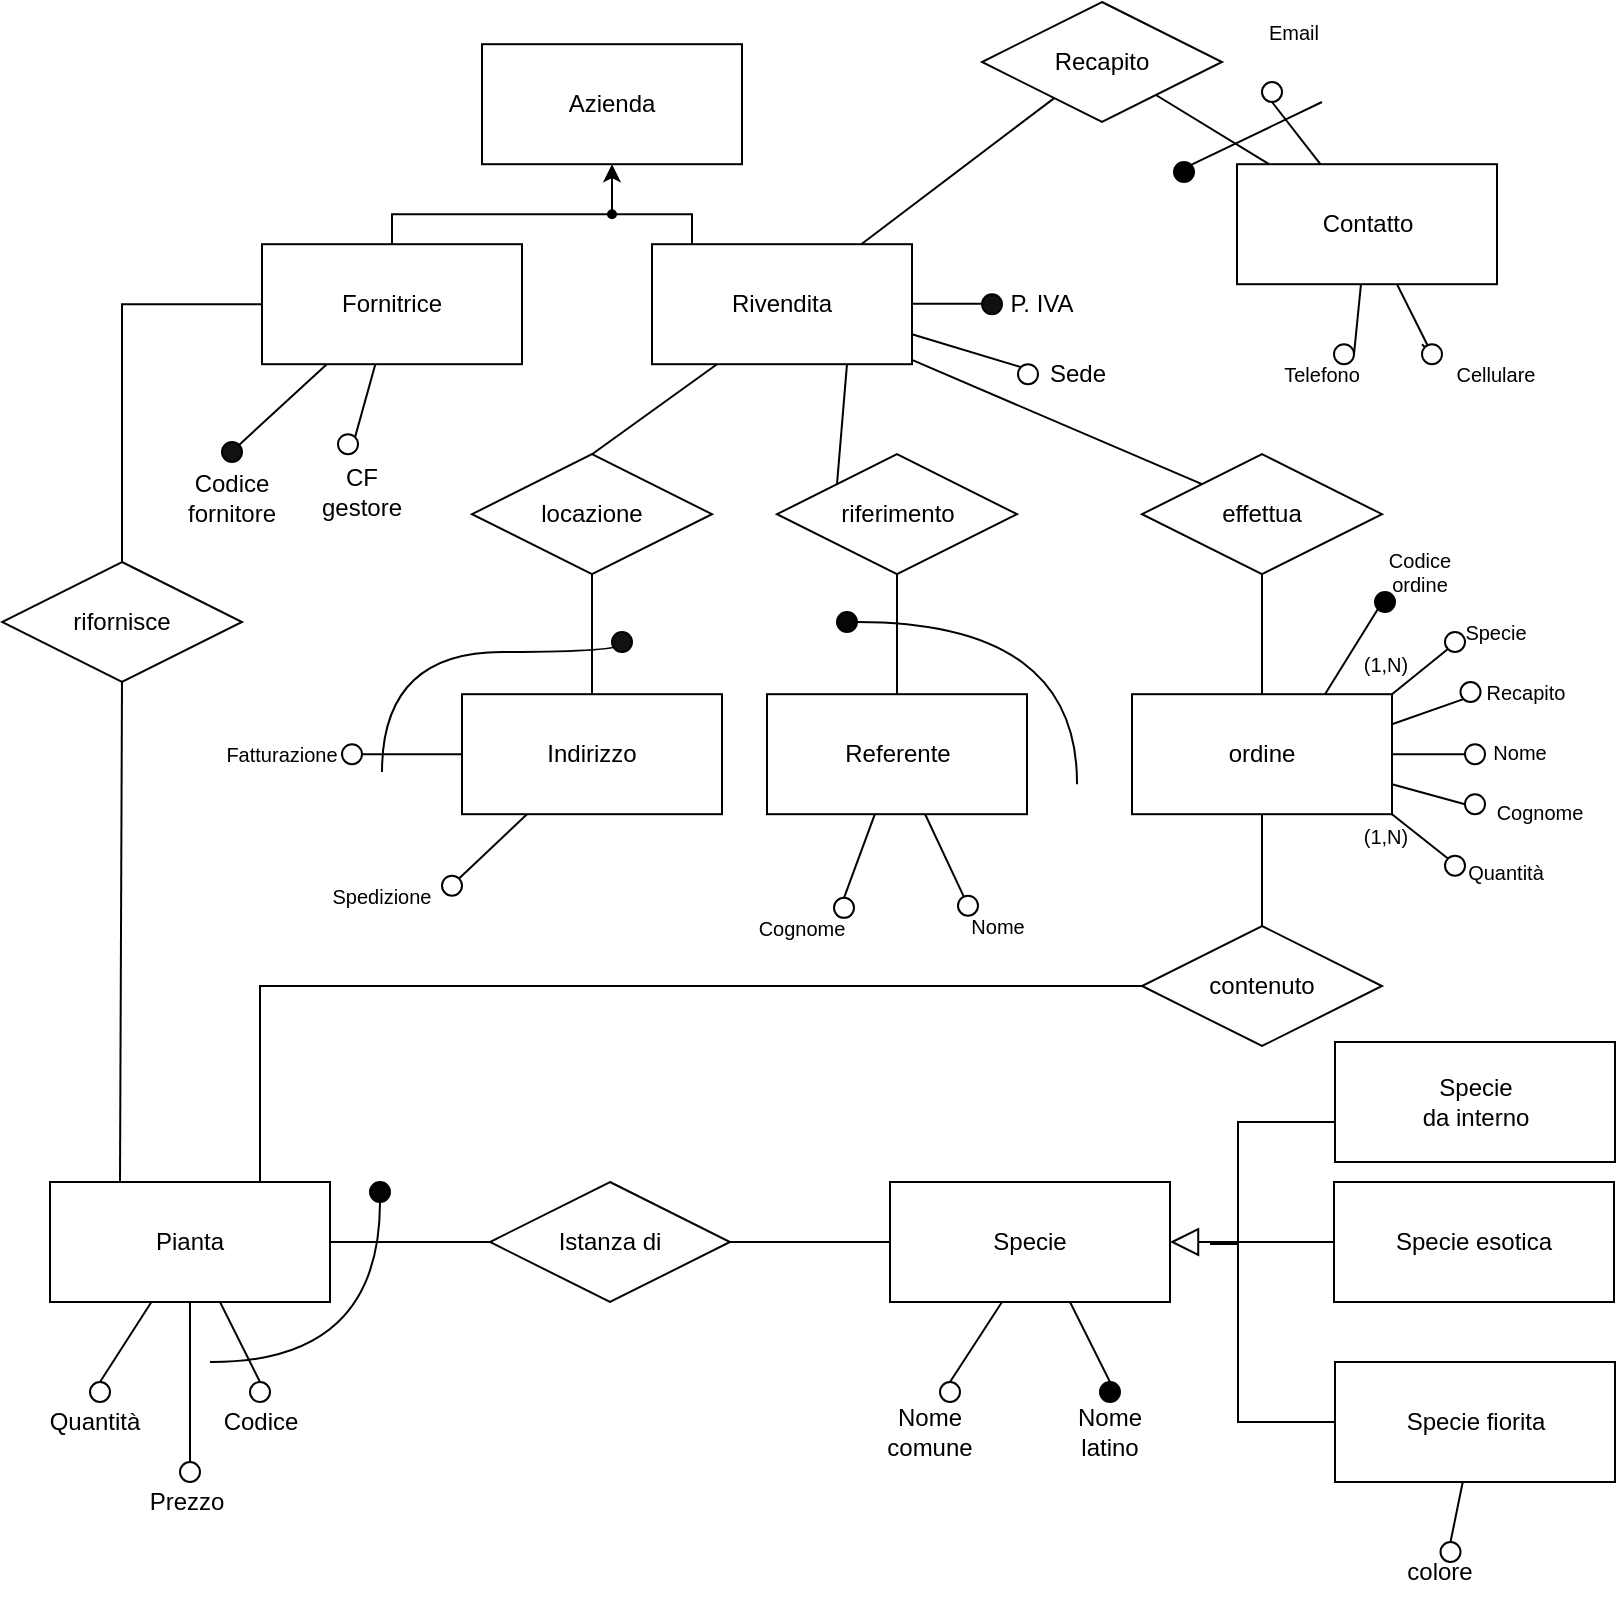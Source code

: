 <mxfile version="22.0.2" type="device">
  <diagram name="Page-1" id="hVgfvZ21y69fIVJHFWOQ">
    <mxGraphModel dx="917" dy="482" grid="1" gridSize="10" guides="1" tooltips="1" connect="1" arrows="1" fold="1" page="1" pageScale="1" pageWidth="850" pageHeight="1100" math="0" shadow="0">
      <root>
        <mxCell id="0" />
        <mxCell id="1" parent="0" />
        <mxCell id="ypyRu91fWhCVWM4cFjnS-1" value="Azienda" style="whiteSpace=wrap;html=1;align=center;" parent="1" vertex="1">
          <mxGeometry x="252" y="61.1" width="130" height="60" as="geometry" />
        </mxCell>
        <mxCell id="ypyRu91fWhCVWM4cFjnS-2" style="edgeStyle=orthogonalEdgeStyle;rounded=0;orthogonalLoop=1;jettySize=auto;html=1;exitX=0.5;exitY=0;exitDx=0;exitDy=0;entryX=0.5;entryY=1;entryDx=0;entryDy=0;" parent="1" source="ypyRu91fWhCVWM4cFjnS-3" target="ypyRu91fWhCVWM4cFjnS-1" edge="1">
          <mxGeometry relative="1" as="geometry" />
        </mxCell>
        <mxCell id="ypyRu91fWhCVWM4cFjnS-3" value="" style="verticalAlign=bottom;html=1;ellipse;fillColor=strokeColor;fontFamily=Helvetica;fontSize=11;fontColor=default;" parent="1" vertex="1">
          <mxGeometry x="315" y="144.1" width="4" height="4" as="geometry" />
        </mxCell>
        <mxCell id="ypyRu91fWhCVWM4cFjnS-4" value="" style="edgeStyle=elbowEdgeStyle;html=1;elbow=vertical;verticalAlign=bottom;endArrow=none;rounded=0;labelBackgroundColor=default;fontFamily=Helvetica;fontSize=11;fontColor=default;startSize=14;shape=connector;" parent="1" source="ypyRu91fWhCVWM4cFjnS-3" target="ypyRu91fWhCVWM4cFjnS-7" edge="1">
          <mxGeometry x="1" relative="1" as="geometry">
            <mxPoint x="387" y="171.1" as="targetPoint" />
            <Array as="points">
              <mxPoint x="357" y="146.1" />
            </Array>
          </mxGeometry>
        </mxCell>
        <mxCell id="ypyRu91fWhCVWM4cFjnS-5" value="" style="edgeStyle=elbowEdgeStyle;html=1;elbow=vertical;verticalAlign=bottom;endArrow=none;rounded=0;labelBackgroundColor=default;fontFamily=Helvetica;fontSize=11;fontColor=default;startSize=14;shape=connector;" parent="1" source="ypyRu91fWhCVWM4cFjnS-3" target="ypyRu91fWhCVWM4cFjnS-6" edge="1">
          <mxGeometry x="1" relative="1" as="geometry">
            <mxPoint x="247" y="171.1" as="targetPoint" />
            <Array as="points">
              <mxPoint x="277" y="146.1" />
            </Array>
          </mxGeometry>
        </mxCell>
        <mxCell id="ypyRu91fWhCVWM4cFjnS-6" value="Fornitrice" style="whiteSpace=wrap;html=1;align=center;" parent="1" vertex="1">
          <mxGeometry x="142" y="161.1" width="130" height="60" as="geometry" />
        </mxCell>
        <mxCell id="ypyRu91fWhCVWM4cFjnS-7" value="Rivendita" style="whiteSpace=wrap;html=1;align=center;" parent="1" vertex="1">
          <mxGeometry x="337" y="161.1" width="130" height="60" as="geometry" />
        </mxCell>
        <mxCell id="ypyRu91fWhCVWM4cFjnS-8" value="" style="ellipse;whiteSpace=wrap;html=1;aspect=fixed;fillColor=#121111;" parent="1" vertex="1">
          <mxGeometry x="122" y="260" width="10" height="10" as="geometry" />
        </mxCell>
        <mxCell id="ypyRu91fWhCVWM4cFjnS-9" value="" style="ellipse;whiteSpace=wrap;html=1;aspect=fixed;" parent="1" vertex="1">
          <mxGeometry x="180" y="256.1" width="10" height="10" as="geometry" />
        </mxCell>
        <mxCell id="ypyRu91fWhCVWM4cFjnS-10" value="" style="endArrow=none;html=1;rounded=0;exitX=1;exitY=0;exitDx=0;exitDy=0;" parent="1" source="ypyRu91fWhCVWM4cFjnS-8" target="ypyRu91fWhCVWM4cFjnS-6" edge="1">
          <mxGeometry width="50" height="50" relative="1" as="geometry">
            <mxPoint x="52" y="201.1" as="sourcePoint" />
            <mxPoint x="102" y="151.1" as="targetPoint" />
          </mxGeometry>
        </mxCell>
        <mxCell id="ypyRu91fWhCVWM4cFjnS-11" value="" style="endArrow=none;html=1;rounded=0;exitX=1;exitY=0;exitDx=0;exitDy=0;" parent="1" source="ypyRu91fWhCVWM4cFjnS-9" target="ypyRu91fWhCVWM4cFjnS-6" edge="1">
          <mxGeometry width="50" height="50" relative="1" as="geometry">
            <mxPoint x="112" y="201.1" as="sourcePoint" />
            <mxPoint x="152" y="201.1" as="targetPoint" />
          </mxGeometry>
        </mxCell>
        <mxCell id="ypyRu91fWhCVWM4cFjnS-12" value="Codice fornitore" style="text;html=1;strokeColor=none;fillColor=none;align=center;verticalAlign=middle;whiteSpace=wrap;rounded=0;" parent="1" vertex="1">
          <mxGeometry x="102" y="275" width="50" height="25" as="geometry" />
        </mxCell>
        <mxCell id="ypyRu91fWhCVWM4cFjnS-13" value="CF gestore" style="text;html=1;strokeColor=none;fillColor=none;align=center;verticalAlign=middle;whiteSpace=wrap;rounded=0;" parent="1" vertex="1">
          <mxGeometry x="162" y="270" width="60" height="30" as="geometry" />
        </mxCell>
        <mxCell id="ypyRu91fWhCVWM4cFjnS-14" value="" style="endArrow=none;html=1;rounded=0;exitX=1;exitY=0.5;exitDx=0;exitDy=0;" parent="1" edge="1">
          <mxGeometry width="50" height="50" relative="1" as="geometry">
            <mxPoint x="467" y="190.91" as="sourcePoint" />
            <mxPoint x="507" y="190.91" as="targetPoint" />
          </mxGeometry>
        </mxCell>
        <mxCell id="ypyRu91fWhCVWM4cFjnS-15" value="" style="endArrow=none;html=1;rounded=0;exitX=1;exitY=0.75;exitDx=0;exitDy=0;entryX=0;entryY=0;entryDx=0;entryDy=0;" parent="1" source="ypyRu91fWhCVWM4cFjnS-7" target="ypyRu91fWhCVWM4cFjnS-16" edge="1">
          <mxGeometry width="50" height="50" relative="1" as="geometry">
            <mxPoint x="477" y="200.91" as="sourcePoint" />
            <mxPoint x="517" y="200.91" as="targetPoint" />
          </mxGeometry>
        </mxCell>
        <mxCell id="ypyRu91fWhCVWM4cFjnS-16" value="" style="ellipse;whiteSpace=wrap;html=1;aspect=fixed;" parent="1" vertex="1">
          <mxGeometry x="520" y="221.1" width="10" height="10" as="geometry" />
        </mxCell>
        <mxCell id="ypyRu91fWhCVWM4cFjnS-17" value="" style="ellipse;whiteSpace=wrap;html=1;aspect=fixed;fillColor=#121111;" parent="1" vertex="1">
          <mxGeometry x="502" y="186.1" width="10" height="10" as="geometry" />
        </mxCell>
        <mxCell id="ypyRu91fWhCVWM4cFjnS-18" value="P. IVA" style="text;html=1;strokeColor=none;fillColor=none;align=center;verticalAlign=middle;whiteSpace=wrap;rounded=0;" parent="1" vertex="1">
          <mxGeometry x="502" y="176.1" width="60" height="30" as="geometry" />
        </mxCell>
        <mxCell id="ypyRu91fWhCVWM4cFjnS-19" value="Sede" style="text;html=1;strokeColor=none;fillColor=none;align=center;verticalAlign=middle;whiteSpace=wrap;rounded=0;" parent="1" vertex="1">
          <mxGeometry x="520" y="211.1" width="60" height="30" as="geometry" />
        </mxCell>
        <mxCell id="ypyRu91fWhCVWM4cFjnS-20" value="" style="endArrow=none;html=1;rounded=0;entryX=0.25;entryY=1;entryDx=0;entryDy=0;exitX=1;exitY=0;exitDx=0;exitDy=0;" parent="1" source="ypyRu91fWhCVWM4cFjnS-22" target="ypyRu91fWhCVWM4cFjnS-28" edge="1">
          <mxGeometry width="50" height="50" relative="1" as="geometry">
            <mxPoint x="239" y="476.83" as="sourcePoint" />
            <mxPoint x="292.96" y="455.37" as="targetPoint" />
          </mxGeometry>
        </mxCell>
        <mxCell id="ypyRu91fWhCVWM4cFjnS-21" value="" style="endArrow=none;html=1;rounded=0;" parent="1" source="ypyRu91fWhCVWM4cFjnS-23" target="ypyRu91fWhCVWM4cFjnS-28" edge="1">
          <mxGeometry width="50" height="50" relative="1" as="geometry">
            <mxPoint x="357" y="481.83" as="sourcePoint" />
            <mxPoint x="345.536" y="460.366" as="targetPoint" />
          </mxGeometry>
        </mxCell>
        <mxCell id="ypyRu91fWhCVWM4cFjnS-22" value="" style="ellipse;whiteSpace=wrap;html=1;aspect=fixed;" parent="1" vertex="1">
          <mxGeometry x="232" y="476.83" width="10" height="10" as="geometry" />
        </mxCell>
        <mxCell id="ypyRu91fWhCVWM4cFjnS-23" value="" style="ellipse;whiteSpace=wrap;html=1;aspect=fixed;" parent="1" vertex="1">
          <mxGeometry x="182" y="411.1" width="10" height="10" as="geometry" />
        </mxCell>
        <mxCell id="ypyRu91fWhCVWM4cFjnS-24" value="Spedizione" style="text;html=1;strokeColor=none;fillColor=none;align=center;verticalAlign=middle;whiteSpace=wrap;rounded=0;fontSize=10;" parent="1" vertex="1">
          <mxGeometry x="172" y="471.83" width="60" height="30" as="geometry" />
        </mxCell>
        <mxCell id="ypyRu91fWhCVWM4cFjnS-25" value="Fatturazione" style="text;html=1;strokeColor=none;fillColor=none;align=center;verticalAlign=middle;whiteSpace=wrap;rounded=0;fontSize=10;" parent="1" vertex="1">
          <mxGeometry x="122" y="401.1" width="60" height="30" as="geometry" />
        </mxCell>
        <mxCell id="ypyRu91fWhCVWM4cFjnS-26" value="locazione" style="shape=rhombus;perimeter=rhombusPerimeter;whiteSpace=wrap;html=1;align=center;" parent="1" vertex="1">
          <mxGeometry x="247" y="266.1" width="120" height="60" as="geometry" />
        </mxCell>
        <mxCell id="ypyRu91fWhCVWM4cFjnS-27" value="" style="endArrow=none;html=1;rounded=0;entryX=0.25;entryY=1;entryDx=0;entryDy=0;exitX=0.5;exitY=0;exitDx=0;exitDy=0;" parent="1" source="ypyRu91fWhCVWM4cFjnS-26" target="ypyRu91fWhCVWM4cFjnS-7" edge="1">
          <mxGeometry width="50" height="50" relative="1" as="geometry">
            <mxPoint x="332" y="291.1" as="sourcePoint" />
            <mxPoint x="382" y="241.1" as="targetPoint" />
          </mxGeometry>
        </mxCell>
        <mxCell id="ypyRu91fWhCVWM4cFjnS-28" value="Indirizzo" style="whiteSpace=wrap;html=1;align=center;" parent="1" vertex="1">
          <mxGeometry x="242" y="386.1" width="130" height="60" as="geometry" />
        </mxCell>
        <mxCell id="ypyRu91fWhCVWM4cFjnS-29" value="" style="endArrow=none;html=1;rounded=0;entryX=0.5;entryY=1;entryDx=0;entryDy=0;exitX=0.5;exitY=0;exitDx=0;exitDy=0;" parent="1" source="ypyRu91fWhCVWM4cFjnS-28" target="ypyRu91fWhCVWM4cFjnS-26" edge="1">
          <mxGeometry width="50" height="50" relative="1" as="geometry">
            <mxPoint x="292" y="386.1" as="sourcePoint" />
            <mxPoint x="342" y="336.1" as="targetPoint" />
          </mxGeometry>
        </mxCell>
        <mxCell id="ypyRu91fWhCVWM4cFjnS-30" value="riferimento" style="shape=rhombus;perimeter=rhombusPerimeter;whiteSpace=wrap;html=1;align=center;" parent="1" vertex="1">
          <mxGeometry x="399.5" y="266.1" width="120" height="60" as="geometry" />
        </mxCell>
        <mxCell id="ypyRu91fWhCVWM4cFjnS-31" value="" style="endArrow=none;html=1;rounded=0;entryX=0.75;entryY=1;entryDx=0;entryDy=0;exitX=0;exitY=0;exitDx=0;exitDy=0;" parent="1" source="ypyRu91fWhCVWM4cFjnS-30" target="ypyRu91fWhCVWM4cFjnS-7" edge="1">
          <mxGeometry width="50" height="50" relative="1" as="geometry">
            <mxPoint x="542" y="391.1" as="sourcePoint" />
            <mxPoint x="592" y="341.1" as="targetPoint" />
          </mxGeometry>
        </mxCell>
        <mxCell id="ypyRu91fWhCVWM4cFjnS-32" value="Referente" style="whiteSpace=wrap;html=1;align=center;" parent="1" vertex="1">
          <mxGeometry x="394.5" y="386.1" width="130" height="60" as="geometry" />
        </mxCell>
        <mxCell id="ypyRu91fWhCVWM4cFjnS-33" value="" style="endArrow=none;html=1;rounded=0;exitX=0.5;exitY=0;exitDx=0;exitDy=0;" parent="1" source="ypyRu91fWhCVWM4cFjnS-35" target="ypyRu91fWhCVWM4cFjnS-32" edge="1">
          <mxGeometry width="50" height="50" relative="1" as="geometry">
            <mxPoint x="303.5" y="591.53" as="sourcePoint" />
            <mxPoint x="367" y="509.874" as="targetPoint" />
          </mxGeometry>
        </mxCell>
        <mxCell id="ypyRu91fWhCVWM4cFjnS-34" value="" style="endArrow=none;html=1;rounded=0;" parent="1" source="ypyRu91fWhCVWM4cFjnS-36" target="ypyRu91fWhCVWM4cFjnS-32" edge="1">
          <mxGeometry width="50" height="50" relative="1" as="geometry">
            <mxPoint x="421.5" y="596.53" as="sourcePoint" />
            <mxPoint x="367" y="527.93" as="targetPoint" />
          </mxGeometry>
        </mxCell>
        <mxCell id="ypyRu91fWhCVWM4cFjnS-35" value="" style="ellipse;whiteSpace=wrap;html=1;aspect=fixed;" parent="1" vertex="1">
          <mxGeometry x="428" y="487.93" width="10" height="10" as="geometry" />
        </mxCell>
        <mxCell id="ypyRu91fWhCVWM4cFjnS-36" value="" style="ellipse;whiteSpace=wrap;html=1;aspect=fixed;" parent="1" vertex="1">
          <mxGeometry x="490" y="486.83" width="10" height="10" as="geometry" />
        </mxCell>
        <mxCell id="ypyRu91fWhCVWM4cFjnS-37" value="Nome" style="text;html=1;strokeColor=none;fillColor=none;align=center;verticalAlign=middle;whiteSpace=wrap;rounded=0;fontSize=10;" parent="1" vertex="1">
          <mxGeometry x="480" y="486.83" width="60" height="30" as="geometry" />
        </mxCell>
        <mxCell id="ypyRu91fWhCVWM4cFjnS-38" value="Cognome" style="text;html=1;strokeColor=none;fillColor=none;align=center;verticalAlign=middle;whiteSpace=wrap;rounded=0;fontSize=10;" parent="1" vertex="1">
          <mxGeometry x="382" y="487.93" width="60" height="30" as="geometry" />
        </mxCell>
        <mxCell id="ypyRu91fWhCVWM4cFjnS-39" value="" style="endArrow=none;html=1;rounded=0;" parent="1" source="ypyRu91fWhCVWM4cFjnS-32" target="ypyRu91fWhCVWM4cFjnS-30" edge="1">
          <mxGeometry width="50" height="50" relative="1" as="geometry">
            <mxPoint x="304.5" y="396.1" as="sourcePoint" />
            <mxPoint x="304.5" y="336.1" as="targetPoint" />
          </mxGeometry>
        </mxCell>
        <mxCell id="ypyRu91fWhCVWM4cFjnS-40" value="Recapito" style="shape=rhombus;perimeter=rhombusPerimeter;whiteSpace=wrap;html=1;align=center;" parent="1" vertex="1">
          <mxGeometry x="502" y="40" width="120" height="60" as="geometry" />
        </mxCell>
        <mxCell id="ypyRu91fWhCVWM4cFjnS-41" value="Contatto" style="whiteSpace=wrap;html=1;align=center;" parent="1" vertex="1">
          <mxGeometry x="629.5" y="121.1" width="130" height="60" as="geometry" />
        </mxCell>
        <mxCell id="ypyRu91fWhCVWM4cFjnS-42" value="" style="endArrow=none;html=1;rounded=0;" parent="1" source="ypyRu91fWhCVWM4cFjnS-7" target="ypyRu91fWhCVWM4cFjnS-40" edge="1">
          <mxGeometry width="50" height="50" relative="1" as="geometry">
            <mxPoint x="817.46" y="125.7" as="sourcePoint" />
            <mxPoint x="802.002" y="77.1" as="targetPoint" />
          </mxGeometry>
        </mxCell>
        <mxCell id="ypyRu91fWhCVWM4cFjnS-43" value="" style="endArrow=none;html=1;rounded=0;" parent="1" source="ypyRu91fWhCVWM4cFjnS-46" target="ypyRu91fWhCVWM4cFjnS-41" edge="1">
          <mxGeometry width="50" height="50" relative="1" as="geometry">
            <mxPoint x="786" y="221.1" as="sourcePoint" />
            <mxPoint x="711.532" y="185.37" as="targetPoint" />
          </mxGeometry>
        </mxCell>
        <mxCell id="ypyRu91fWhCVWM4cFjnS-44" value="" style="ellipse;whiteSpace=wrap;html=1;aspect=fixed;" parent="1" vertex="1">
          <mxGeometry x="678" y="211.1" width="10" height="10" as="geometry" />
        </mxCell>
        <mxCell id="ypyRu91fWhCVWM4cFjnS-45" value="" style="endArrow=none;html=1;rounded=0;entryX=1;entryY=1;entryDx=0;entryDy=0;" parent="1" target="ypyRu91fWhCVWM4cFjnS-46" edge="1">
          <mxGeometry width="50" height="50" relative="1" as="geometry">
            <mxPoint x="722" y="211.1" as="sourcePoint" />
            <mxPoint x="711" y="190.1" as="targetPoint" />
          </mxGeometry>
        </mxCell>
        <mxCell id="ypyRu91fWhCVWM4cFjnS-46" value="" style="ellipse;whiteSpace=wrap;html=1;aspect=fixed;" parent="1" vertex="1">
          <mxGeometry x="722" y="211.1" width="10" height="10" as="geometry" />
        </mxCell>
        <mxCell id="ypyRu91fWhCVWM4cFjnS-47" value="Telefono" style="text;html=1;strokeColor=none;fillColor=none;align=center;verticalAlign=middle;whiteSpace=wrap;rounded=0;fontSize=10;" parent="1" vertex="1">
          <mxGeometry x="642" y="211.1" width="60" height="30" as="geometry" />
        </mxCell>
        <mxCell id="ypyRu91fWhCVWM4cFjnS-48" value="Cellulare" style="text;html=1;strokeColor=none;fillColor=none;align=center;verticalAlign=middle;whiteSpace=wrap;rounded=0;fontSize=10;" parent="1" vertex="1">
          <mxGeometry x="728.5" y="211.1" width="60" height="30" as="geometry" />
        </mxCell>
        <mxCell id="ypyRu91fWhCVWM4cFjnS-49" value="" style="endArrow=none;html=1;rounded=0;exitX=0.5;exitY=1;exitDx=0;exitDy=0;" parent="1" source="ypyRu91fWhCVWM4cFjnS-50" target="ypyRu91fWhCVWM4cFjnS-41" edge="1">
          <mxGeometry width="50" height="50" relative="1" as="geometry">
            <mxPoint x="781.5" y="102.5" as="sourcePoint" />
            <mxPoint x="781.5" y="102.5" as="targetPoint" />
          </mxGeometry>
        </mxCell>
        <mxCell id="ypyRu91fWhCVWM4cFjnS-50" value="" style="ellipse;whiteSpace=wrap;html=1;aspect=fixed;" parent="1" vertex="1">
          <mxGeometry x="642" y="80" width="10" height="10" as="geometry" />
        </mxCell>
        <mxCell id="ypyRu91fWhCVWM4cFjnS-51" value="Email" style="text;html=1;strokeColor=none;fillColor=none;align=center;verticalAlign=middle;whiteSpace=wrap;rounded=0;fontSize=10;" parent="1" vertex="1">
          <mxGeometry x="628" y="40" width="60" height="30" as="geometry" />
        </mxCell>
        <mxCell id="ypyRu91fWhCVWM4cFjnS-52" value="" style="endArrow=none;html=1;rounded=0;" parent="1" source="ypyRu91fWhCVWM4cFjnS-41" target="ypyRu91fWhCVWM4cFjnS-40" edge="1">
          <mxGeometry width="50" height="50" relative="1" as="geometry">
            <mxPoint x="661.46" y="145" as="sourcePoint" />
            <mxPoint x="646.46" y="96" as="targetPoint" />
          </mxGeometry>
        </mxCell>
        <mxCell id="ypyRu91fWhCVWM4cFjnS-53" value="" style="endArrow=none;html=1;rounded=0;exitX=1;exitY=0.5;exitDx=0;exitDy=0;" parent="1" source="ypyRu91fWhCVWM4cFjnS-44" target="ypyRu91fWhCVWM4cFjnS-41" edge="1">
          <mxGeometry width="50" height="50" relative="1" as="geometry">
            <mxPoint x="582" y="150" as="sourcePoint" />
            <mxPoint x="727.5" y="192.5" as="targetPoint" />
          </mxGeometry>
        </mxCell>
        <mxCell id="ypyRu91fWhCVWM4cFjnS-54" value="" style="endArrow=none;html=1;rounded=0;edgeStyle=orthogonalEdgeStyle;curved=1;entryX=0;entryY=0;entryDx=0;entryDy=0;" parent="1" target="ypyRu91fWhCVWM4cFjnS-55" edge="1">
          <mxGeometry width="50" height="50" relative="1" as="geometry">
            <mxPoint x="202" y="425" as="sourcePoint" />
            <mxPoint x="322" y="365" as="targetPoint" />
            <Array as="points">
              <mxPoint x="202" y="365" />
              <mxPoint x="322" y="365" />
              <mxPoint x="322" y="357" />
            </Array>
          </mxGeometry>
        </mxCell>
        <mxCell id="ypyRu91fWhCVWM4cFjnS-55" value="" style="ellipse;whiteSpace=wrap;html=1;aspect=fixed;fillColor=#121111;" parent="1" vertex="1">
          <mxGeometry x="317" y="355" width="10" height="10" as="geometry" />
        </mxCell>
        <mxCell id="ypyRu91fWhCVWM4cFjnS-56" value="" style="endArrow=none;html=1;rounded=0;exitX=1;exitY=0.5;exitDx=0;exitDy=0;edgeStyle=orthogonalEdgeStyle;curved=1;" parent="1" source="ypyRu91fWhCVWM4cFjnS-57" edge="1">
          <mxGeometry width="50" height="50" relative="1" as="geometry">
            <mxPoint x="609.5" y="475" as="sourcePoint" />
            <mxPoint x="549.5" y="431.1" as="targetPoint" />
          </mxGeometry>
        </mxCell>
        <mxCell id="ypyRu91fWhCVWM4cFjnS-57" value="" style="ellipse;whiteSpace=wrap;html=1;aspect=fixed;fillColor=#060508;" parent="1" vertex="1">
          <mxGeometry x="429.5" y="345" width="10" height="10" as="geometry" />
        </mxCell>
        <mxCell id="ypyRu91fWhCVWM4cFjnS-58" value="" style="endArrow=none;html=1;rounded=0;exitX=1;exitY=0;exitDx=0;exitDy=0;" parent="1" source="ypyRu91fWhCVWM4cFjnS-59" edge="1">
          <mxGeometry width="50" height="50" relative="1" as="geometry">
            <mxPoint x="602" y="130" as="sourcePoint" />
            <mxPoint x="672" y="90" as="targetPoint" />
          </mxGeometry>
        </mxCell>
        <mxCell id="ypyRu91fWhCVWM4cFjnS-59" value="" style="ellipse;whiteSpace=wrap;html=1;aspect=fixed;fillColor=#000000;" parent="1" vertex="1">
          <mxGeometry x="598" y="120" width="10" height="10" as="geometry" />
        </mxCell>
        <mxCell id="ypyRu91fWhCVWM4cFjnS-61" value="effettua" style="shape=rhombus;perimeter=rhombusPerimeter;whiteSpace=wrap;html=1;align=center;" parent="1" vertex="1">
          <mxGeometry x="582" y="266.1" width="120" height="60" as="geometry" />
        </mxCell>
        <mxCell id="ypyRu91fWhCVWM4cFjnS-62" value="" style="endArrow=none;html=1;rounded=0;exitX=0;exitY=0;exitDx=0;exitDy=0;" parent="1" source="ypyRu91fWhCVWM4cFjnS-61" target="ypyRu91fWhCVWM4cFjnS-7" edge="1">
          <mxGeometry width="50" height="50" relative="1" as="geometry">
            <mxPoint x="380" y="300" as="sourcePoint" />
            <mxPoint x="430" y="250" as="targetPoint" />
          </mxGeometry>
        </mxCell>
        <mxCell id="ypyRu91fWhCVWM4cFjnS-63" value="ordine" style="whiteSpace=wrap;html=1;align=center;" parent="1" vertex="1">
          <mxGeometry x="577" y="386.1" width="130" height="60" as="geometry" />
        </mxCell>
        <mxCell id="ypyRu91fWhCVWM4cFjnS-64" value="" style="endArrow=none;html=1;rounded=0;entryX=0.5;entryY=1;entryDx=0;entryDy=0;" parent="1" source="ypyRu91fWhCVWM4cFjnS-63" target="ypyRu91fWhCVWM4cFjnS-61" edge="1">
          <mxGeometry width="50" height="50" relative="1" as="geometry">
            <mxPoint x="667" y="279.9" as="sourcePoint" />
            <mxPoint x="632" y="234.9" as="targetPoint" />
          </mxGeometry>
        </mxCell>
        <mxCell id="ypyRu91fWhCVWM4cFjnS-65" value="contenuto" style="shape=rhombus;perimeter=rhombusPerimeter;whiteSpace=wrap;html=1;align=center;" parent="1" vertex="1">
          <mxGeometry x="582" y="502" width="120" height="60" as="geometry" />
        </mxCell>
        <mxCell id="ypyRu91fWhCVWM4cFjnS-66" value="Pianta" style="whiteSpace=wrap;html=1;align=center;" parent="1" vertex="1">
          <mxGeometry x="36" y="630" width="140" height="60" as="geometry" />
        </mxCell>
        <mxCell id="ypyRu91fWhCVWM4cFjnS-67" value="Istanza di" style="shape=rhombus;perimeter=rhombusPerimeter;whiteSpace=wrap;html=1;align=center;" parent="1" vertex="1">
          <mxGeometry x="256" y="630" width="120" height="60" as="geometry" />
        </mxCell>
        <mxCell id="ypyRu91fWhCVWM4cFjnS-68" value="Specie" style="whiteSpace=wrap;html=1;align=center;" parent="1" vertex="1">
          <mxGeometry x="456" y="630" width="140" height="60" as="geometry" />
        </mxCell>
        <mxCell id="ypyRu91fWhCVWM4cFjnS-69" value="" style="endArrow=none;html=1;rounded=0;" parent="1" source="ypyRu91fWhCVWM4cFjnS-66" target="ypyRu91fWhCVWM4cFjnS-67" edge="1">
          <mxGeometry width="50" height="50" relative="1" as="geometry">
            <mxPoint x="166" y="830" as="sourcePoint" />
            <mxPoint x="216" y="780" as="targetPoint" />
          </mxGeometry>
        </mxCell>
        <mxCell id="ypyRu91fWhCVWM4cFjnS-70" value="" style="endArrow=none;html=1;rounded=0;" parent="1" source="ypyRu91fWhCVWM4cFjnS-67" target="ypyRu91fWhCVWM4cFjnS-68" edge="1">
          <mxGeometry width="50" height="50" relative="1" as="geometry">
            <mxPoint x="186" y="670" as="sourcePoint" />
            <mxPoint x="266" y="670" as="targetPoint" />
          </mxGeometry>
        </mxCell>
        <mxCell id="ypyRu91fWhCVWM4cFjnS-71" value="" style="endArrow=none;html=1;rounded=0;exitX=0.5;exitY=0;exitDx=0;exitDy=0;" parent="1" source="ypyRu91fWhCVWM4cFjnS-73" target="ypyRu91fWhCVWM4cFjnS-66" edge="1">
          <mxGeometry width="50" height="50" relative="1" as="geometry">
            <mxPoint x="6" y="770" as="sourcePoint" />
            <mxPoint x="6" y="730" as="targetPoint" />
          </mxGeometry>
        </mxCell>
        <mxCell id="ypyRu91fWhCVWM4cFjnS-72" value="" style="endArrow=none;html=1;rounded=0;exitX=0.5;exitY=0;exitDx=0;exitDy=0;" parent="1" source="ypyRu91fWhCVWM4cFjnS-74" target="ypyRu91fWhCVWM4cFjnS-66" edge="1">
          <mxGeometry width="50" height="50" relative="1" as="geometry">
            <mxPoint x="166" y="755" as="sourcePoint" />
            <mxPoint x="166" y="715" as="targetPoint" />
          </mxGeometry>
        </mxCell>
        <mxCell id="ypyRu91fWhCVWM4cFjnS-73" value="" style="ellipse;whiteSpace=wrap;html=1;aspect=fixed;" parent="1" vertex="1">
          <mxGeometry x="56" y="730" width="10" height="10" as="geometry" />
        </mxCell>
        <mxCell id="ypyRu91fWhCVWM4cFjnS-74" value="" style="ellipse;whiteSpace=wrap;html=1;aspect=fixed;" parent="1" vertex="1">
          <mxGeometry x="136" y="730" width="10" height="10" as="geometry" />
        </mxCell>
        <mxCell id="ypyRu91fWhCVWM4cFjnS-75" value="" style="endArrow=none;html=1;rounded=0;entryX=0.5;entryY=1;entryDx=0;entryDy=0;edgeStyle=orthogonalEdgeStyle;curved=1;" parent="1" target="ypyRu91fWhCVWM4cFjnS-76" edge="1">
          <mxGeometry width="50" height="50" relative="1" as="geometry">
            <mxPoint x="116" y="720" as="sourcePoint" />
            <mxPoint x="206" y="650" as="targetPoint" />
          </mxGeometry>
        </mxCell>
        <mxCell id="ypyRu91fWhCVWM4cFjnS-76" value="" style="ellipse;whiteSpace=wrap;html=1;aspect=fixed;fillColor=#020203;" parent="1" vertex="1">
          <mxGeometry x="196" y="630" width="10" height="10" as="geometry" />
        </mxCell>
        <mxCell id="ypyRu91fWhCVWM4cFjnS-77" value="" style="endArrow=none;html=1;rounded=0;exitX=0.5;exitY=0;exitDx=0;exitDy=0;" parent="1" source="ypyRu91fWhCVWM4cFjnS-79" edge="1">
          <mxGeometry width="50" height="50" relative="1" as="geometry">
            <mxPoint x="431" y="770" as="sourcePoint" />
            <mxPoint x="512" y="690" as="targetPoint" />
          </mxGeometry>
        </mxCell>
        <mxCell id="ypyRu91fWhCVWM4cFjnS-78" value="" style="endArrow=none;html=1;rounded=0;exitX=0.5;exitY=0;exitDx=0;exitDy=0;" parent="1" source="ypyRu91fWhCVWM4cFjnS-80" edge="1">
          <mxGeometry width="50" height="50" relative="1" as="geometry">
            <mxPoint x="591" y="755" as="sourcePoint" />
            <mxPoint x="546" y="690" as="targetPoint" />
          </mxGeometry>
        </mxCell>
        <mxCell id="ypyRu91fWhCVWM4cFjnS-79" value="" style="ellipse;whiteSpace=wrap;html=1;aspect=fixed;" parent="1" vertex="1">
          <mxGeometry x="481" y="730" width="10" height="10" as="geometry" />
        </mxCell>
        <mxCell id="ypyRu91fWhCVWM4cFjnS-80" value="" style="ellipse;whiteSpace=wrap;html=1;aspect=fixed;fillColor=#000000;" parent="1" vertex="1">
          <mxGeometry x="561" y="730" width="10" height="10" as="geometry" />
        </mxCell>
        <mxCell id="ypyRu91fWhCVWM4cFjnS-81" value="Quantità" style="text;html=1;strokeColor=none;fillColor=none;align=center;verticalAlign=middle;whiteSpace=wrap;rounded=0;" parent="1" vertex="1">
          <mxGeometry x="31" y="740" width="55" height="20" as="geometry" />
        </mxCell>
        <mxCell id="ypyRu91fWhCVWM4cFjnS-82" value="Codice" style="text;html=1;strokeColor=none;fillColor=none;align=center;verticalAlign=middle;whiteSpace=wrap;rounded=0;" parent="1" vertex="1">
          <mxGeometry x="113.5" y="740" width="55" height="20" as="geometry" />
        </mxCell>
        <mxCell id="ypyRu91fWhCVWM4cFjnS-83" value="Nome comune" style="text;html=1;strokeColor=none;fillColor=none;align=center;verticalAlign=middle;whiteSpace=wrap;rounded=0;" parent="1" vertex="1">
          <mxGeometry x="446" y="740" width="60" height="30" as="geometry" />
        </mxCell>
        <mxCell id="ypyRu91fWhCVWM4cFjnS-84" value="Nome latino" style="text;html=1;strokeColor=none;fillColor=none;align=center;verticalAlign=middle;whiteSpace=wrap;rounded=0;" parent="1" vertex="1">
          <mxGeometry x="536" y="740" width="60" height="30" as="geometry" />
        </mxCell>
        <mxCell id="ypyRu91fWhCVWM4cFjnS-86" value="" style="html=1;endSize=12;endArrow=block;endFill=0;elbow=horizontal;rounded=0;labelBackgroundColor=default;fontFamily=Helvetica;fontSize=11;fontColor=default;shape=connector;" parent="1" target="ypyRu91fWhCVWM4cFjnS-68" edge="1">
          <mxGeometry x="1" relative="1" as="geometry">
            <mxPoint x="388.5" y="1060" as="targetPoint" />
            <mxPoint x="616.5" y="660" as="sourcePoint" />
          </mxGeometry>
        </mxCell>
        <mxCell id="ypyRu91fWhCVWM4cFjnS-87" value="" style="html=1;elbow=vertical;verticalAlign=bottom;endArrow=none;rounded=0;labelBackgroundColor=default;fontFamily=Helvetica;fontSize=11;fontColor=default;startSize=14;shape=connector;" parent="1" target="ypyRu91fWhCVWM4cFjnS-90" edge="1">
          <mxGeometry x="1" relative="1" as="geometry">
            <mxPoint x="538.5" y="980" as="targetPoint" />
            <mxPoint x="616.5" y="660" as="sourcePoint" />
          </mxGeometry>
        </mxCell>
        <mxCell id="ypyRu91fWhCVWM4cFjnS-88" value="" style="html=1;elbow=vertical;verticalAlign=bottom;endArrow=none;rounded=0;labelBackgroundColor=default;fontFamily=Helvetica;fontSize=11;fontColor=default;startSize=14;shape=connector;edgeStyle=orthogonalEdgeStyle;" parent="1" target="ypyRu91fWhCVWM4cFjnS-89" edge="1">
          <mxGeometry x="1" relative="1" as="geometry">
            <mxPoint x="388.5" y="980" as="targetPoint" />
            <mxPoint x="616.5" y="660" as="sourcePoint" />
            <Array as="points">
              <mxPoint x="617" y="661" />
              <mxPoint x="630" y="661" />
              <mxPoint x="630" y="750" />
            </Array>
          </mxGeometry>
        </mxCell>
        <mxCell id="ypyRu91fWhCVWM4cFjnS-89" value="Specie fiorita" style="whiteSpace=wrap;html=1;align=center;" parent="1" vertex="1">
          <mxGeometry x="678.5" y="720" width="140" height="60" as="geometry" />
        </mxCell>
        <mxCell id="ypyRu91fWhCVWM4cFjnS-90" value="Specie esotica" style="whiteSpace=wrap;html=1;align=center;" parent="1" vertex="1">
          <mxGeometry x="678" y="630" width="140" height="60" as="geometry" />
        </mxCell>
        <mxCell id="ypyRu91fWhCVWM4cFjnS-91" value="Specie&lt;br&gt;da interno" style="whiteSpace=wrap;html=1;align=center;" parent="1" vertex="1">
          <mxGeometry x="678.5" y="560" width="140" height="60" as="geometry" />
        </mxCell>
        <mxCell id="ypyRu91fWhCVWM4cFjnS-92" value="" style="endArrow=none;html=1;rounded=0;edgeStyle=orthogonalEdgeStyle;" parent="1" target="ypyRu91fWhCVWM4cFjnS-91" edge="1">
          <mxGeometry width="50" height="50" relative="1" as="geometry">
            <mxPoint x="616.5" y="660" as="sourcePoint" />
            <mxPoint x="238.5" y="980" as="targetPoint" />
            <Array as="points">
              <mxPoint x="617" y="661" />
              <mxPoint x="630" y="661" />
              <mxPoint x="630" y="600" />
            </Array>
          </mxGeometry>
        </mxCell>
        <mxCell id="ypyRu91fWhCVWM4cFjnS-93" value="" style="endArrow=none;html=1;rounded=0;exitX=0.5;exitY=0;exitDx=0;exitDy=0;" parent="1" source="ypyRu91fWhCVWM4cFjnS-94" target="ypyRu91fWhCVWM4cFjnS-89" edge="1">
          <mxGeometry width="50" height="50" relative="1" as="geometry">
            <mxPoint x="494.25" y="880" as="sourcePoint" />
            <mxPoint x="736.25" y="840" as="targetPoint" />
          </mxGeometry>
        </mxCell>
        <mxCell id="ypyRu91fWhCVWM4cFjnS-94" value="" style="ellipse;whiteSpace=wrap;html=1;aspect=fixed;" parent="1" vertex="1">
          <mxGeometry x="731.25" y="810" width="10" height="10" as="geometry" />
        </mxCell>
        <mxCell id="ypyRu91fWhCVWM4cFjnS-95" value="colore" style="text;html=1;strokeColor=none;fillColor=none;align=center;verticalAlign=middle;whiteSpace=wrap;rounded=0;" parent="1" vertex="1">
          <mxGeometry x="700.75" y="810" width="60" height="30" as="geometry" />
        </mxCell>
        <mxCell id="ypyRu91fWhCVWM4cFjnS-98" value="" style="endArrow=none;html=1;rounded=0;" parent="1" source="ypyRu91fWhCVWM4cFjnS-65" target="ypyRu91fWhCVWM4cFjnS-63" edge="1">
          <mxGeometry width="50" height="50" relative="1" as="geometry">
            <mxPoint x="590" y="520" as="sourcePoint" />
            <mxPoint x="640" y="470" as="targetPoint" />
          </mxGeometry>
        </mxCell>
        <mxCell id="ypyRu91fWhCVWM4cFjnS-99" value="" style="endArrow=none;html=1;rounded=0;edgeStyle=orthogonalEdgeStyle;entryX=0.75;entryY=0;entryDx=0;entryDy=0;" parent="1" source="ypyRu91fWhCVWM4cFjnS-65" target="ypyRu91fWhCVWM4cFjnS-66" edge="1">
          <mxGeometry width="50" height="50" relative="1" as="geometry">
            <mxPoint x="652" y="512" as="sourcePoint" />
            <mxPoint x="652" y="456" as="targetPoint" />
          </mxGeometry>
        </mxCell>
        <mxCell id="ypyRu91fWhCVWM4cFjnS-100" value="rifornisce" style="shape=rhombus;perimeter=rhombusPerimeter;whiteSpace=wrap;html=1;align=center;" parent="1" vertex="1">
          <mxGeometry x="12" y="320" width="120" height="60" as="geometry" />
        </mxCell>
        <mxCell id="ypyRu91fWhCVWM4cFjnS-101" value="" style="endArrow=none;html=1;rounded=0;exitX=0.5;exitY=0;exitDx=0;exitDy=0;entryX=0;entryY=0.5;entryDx=0;entryDy=0;edgeStyle=orthogonalEdgeStyle;" parent="1" source="ypyRu91fWhCVWM4cFjnS-100" target="ypyRu91fWhCVWM4cFjnS-6" edge="1">
          <mxGeometry width="50" height="50" relative="1" as="geometry">
            <mxPoint x="50" y="250" as="sourcePoint" />
            <mxPoint x="100" y="200" as="targetPoint" />
          </mxGeometry>
        </mxCell>
        <mxCell id="ypyRu91fWhCVWM4cFjnS-102" value="" style="endArrow=none;html=1;rounded=0;entryX=0.5;entryY=1;entryDx=0;entryDy=0;exitX=0.25;exitY=0;exitDx=0;exitDy=0;" parent="1" source="ypyRu91fWhCVWM4cFjnS-66" target="ypyRu91fWhCVWM4cFjnS-100" edge="1">
          <mxGeometry width="50" height="50" relative="1" as="geometry">
            <mxPoint x="40" y="490" as="sourcePoint" />
            <mxPoint x="90" y="440" as="targetPoint" />
          </mxGeometry>
        </mxCell>
        <mxCell id="ypyRu91fWhCVWM4cFjnS-103" value="" style="endArrow=none;html=1;rounded=0;exitX=1;exitY=0.25;exitDx=0;exitDy=0;entryX=0;entryY=1;entryDx=0;entryDy=0;" parent="1" source="ypyRu91fWhCVWM4cFjnS-63" target="ypyRu91fWhCVWM4cFjnS-107" edge="1">
          <mxGeometry width="50" height="50" relative="1" as="geometry">
            <mxPoint x="720" y="400" as="sourcePoint" />
            <mxPoint x="740" y="390" as="targetPoint" />
          </mxGeometry>
        </mxCell>
        <mxCell id="ypyRu91fWhCVWM4cFjnS-104" value="" style="endArrow=none;html=1;rounded=0;exitX=1;exitY=0.5;exitDx=0;exitDy=0;entryX=0;entryY=0.5;entryDx=0;entryDy=0;" parent="1" source="ypyRu91fWhCVWM4cFjnS-63" target="ypyRu91fWhCVWM4cFjnS-108" edge="1">
          <mxGeometry width="50" height="50" relative="1" as="geometry">
            <mxPoint x="717" y="411" as="sourcePoint" />
            <mxPoint x="740" y="416" as="targetPoint" />
          </mxGeometry>
        </mxCell>
        <mxCell id="ypyRu91fWhCVWM4cFjnS-105" value="" style="endArrow=none;html=1;rounded=0;exitX=1;exitY=0.75;exitDx=0;exitDy=0;entryX=0;entryY=0.5;entryDx=0;entryDy=0;" parent="1" source="ypyRu91fWhCVWM4cFjnS-63" target="ypyRu91fWhCVWM4cFjnS-109" edge="1">
          <mxGeometry width="50" height="50" relative="1" as="geometry">
            <mxPoint x="720" y="490" as="sourcePoint" />
            <mxPoint x="740" y="440" as="targetPoint" />
          </mxGeometry>
        </mxCell>
        <mxCell id="ypyRu91fWhCVWM4cFjnS-107" value="" style="ellipse;whiteSpace=wrap;html=1;aspect=fixed;" parent="1" vertex="1">
          <mxGeometry x="741.25" y="380" width="10" height="10" as="geometry" />
        </mxCell>
        <mxCell id="ypyRu91fWhCVWM4cFjnS-108" value="" style="ellipse;whiteSpace=wrap;html=1;aspect=fixed;" parent="1" vertex="1">
          <mxGeometry x="743.5" y="411.1" width="10" height="10" as="geometry" />
        </mxCell>
        <mxCell id="ypyRu91fWhCVWM4cFjnS-109" value="" style="ellipse;whiteSpace=wrap;html=1;aspect=fixed;" parent="1" vertex="1">
          <mxGeometry x="743.5" y="436.1" width="10" height="10" as="geometry" />
        </mxCell>
        <mxCell id="ypyRu91fWhCVWM4cFjnS-110" value="Recapito" style="text;html=1;strokeColor=none;fillColor=none;align=center;verticalAlign=middle;whiteSpace=wrap;rounded=0;fontSize=10;" parent="1" vertex="1">
          <mxGeometry x="743.5" y="370" width="60" height="30" as="geometry" />
        </mxCell>
        <mxCell id="ypyRu91fWhCVWM4cFjnS-111" value="Nome" style="text;html=1;strokeColor=none;fillColor=none;align=center;verticalAlign=middle;whiteSpace=wrap;rounded=0;fontSize=10;" parent="1" vertex="1">
          <mxGeometry x="741.25" y="400" width="60" height="30" as="geometry" />
        </mxCell>
        <mxCell id="ypyRu91fWhCVWM4cFjnS-112" value="Cognome" style="text;html=1;strokeColor=none;fillColor=none;align=center;verticalAlign=middle;whiteSpace=wrap;rounded=0;fontSize=10;" parent="1" vertex="1">
          <mxGeometry x="751.25" y="430" width="60" height="30" as="geometry" />
        </mxCell>
        <mxCell id="ypyRu91fWhCVWM4cFjnS-113" value="" style="endArrow=none;html=1;rounded=0;exitX=1;exitY=1;exitDx=0;exitDy=0;entryX=0;entryY=0;entryDx=0;entryDy=0;" parent="1" source="ypyRu91fWhCVWM4cFjnS-63" target="ypyRu91fWhCVWM4cFjnS-114" edge="1">
          <mxGeometry width="50" height="50" relative="1" as="geometry">
            <mxPoint x="740" y="530" as="sourcePoint" />
            <mxPoint x="740" y="470" as="targetPoint" />
          </mxGeometry>
        </mxCell>
        <mxCell id="ypyRu91fWhCVWM4cFjnS-114" value="" style="ellipse;whiteSpace=wrap;html=1;aspect=fixed;" parent="1" vertex="1">
          <mxGeometry x="733.5" y="466.83" width="10" height="10" as="geometry" />
        </mxCell>
        <mxCell id="ypyRu91fWhCVWM4cFjnS-115" value="Quantità" style="text;html=1;strokeColor=none;fillColor=none;align=center;verticalAlign=middle;whiteSpace=wrap;rounded=0;fontSize=10;" parent="1" vertex="1">
          <mxGeometry x="733.5" y="460" width="60" height="30" as="geometry" />
        </mxCell>
        <mxCell id="ypyRu91fWhCVWM4cFjnS-116" value="" style="endArrow=none;html=1;rounded=0;exitX=1;exitY=0;exitDx=0;exitDy=0;entryX=0;entryY=1;entryDx=0;entryDy=0;" parent="1" source="ypyRu91fWhCVWM4cFjnS-63" target="ypyRu91fWhCVWM4cFjnS-117" edge="1">
          <mxGeometry width="50" height="50" relative="1" as="geometry">
            <mxPoint x="700" y="380" as="sourcePoint" />
            <mxPoint x="740" y="360" as="targetPoint" />
          </mxGeometry>
        </mxCell>
        <mxCell id="ypyRu91fWhCVWM4cFjnS-117" value="" style="ellipse;whiteSpace=wrap;html=1;aspect=fixed;" parent="1" vertex="1">
          <mxGeometry x="733.5" y="355" width="10" height="10" as="geometry" />
        </mxCell>
        <mxCell id="ypyRu91fWhCVWM4cFjnS-118" value="Specie" style="text;html=1;strokeColor=none;fillColor=none;align=center;verticalAlign=middle;whiteSpace=wrap;rounded=0;fontSize=10;" parent="1" vertex="1">
          <mxGeometry x="728.5" y="340" width="60" height="30" as="geometry" />
        </mxCell>
        <mxCell id="ypyRu91fWhCVWM4cFjnS-119" value="(1,N)" style="text;html=1;strokeColor=none;fillColor=none;align=center;verticalAlign=middle;whiteSpace=wrap;rounded=0;fontSize=10;" parent="1" vertex="1">
          <mxGeometry x="673.5" y="356.1" width="60" height="30" as="geometry" />
        </mxCell>
        <mxCell id="ypyRu91fWhCVWM4cFjnS-120" value="(1,N)" style="text;html=1;strokeColor=none;fillColor=none;align=center;verticalAlign=middle;whiteSpace=wrap;rounded=0;fontSize=10;" parent="1" vertex="1">
          <mxGeometry x="673.5" y="441.83" width="60" height="30" as="geometry" />
        </mxCell>
        <mxCell id="o7CWJk7R-f0jCdhxWgbM-1" value="" style="endArrow=none;html=1;rounded=0;entryX=0.5;entryY=1;entryDx=0;entryDy=0;" edge="1" parent="1" target="ypyRu91fWhCVWM4cFjnS-66">
          <mxGeometry width="50" height="50" relative="1" as="geometry">
            <mxPoint x="106" y="770" as="sourcePoint" />
            <mxPoint x="130" y="780" as="targetPoint" />
          </mxGeometry>
        </mxCell>
        <mxCell id="o7CWJk7R-f0jCdhxWgbM-2" value="" style="ellipse;whiteSpace=wrap;html=1;aspect=fixed;" vertex="1" parent="1">
          <mxGeometry x="101" y="770" width="10" height="10" as="geometry" />
        </mxCell>
        <mxCell id="o7CWJk7R-f0jCdhxWgbM-3" value="Prezzo" style="text;html=1;strokeColor=none;fillColor=none;align=center;verticalAlign=middle;whiteSpace=wrap;rounded=0;" vertex="1" parent="1">
          <mxGeometry x="77" y="780" width="55" height="20" as="geometry" />
        </mxCell>
        <mxCell id="o7CWJk7R-f0jCdhxWgbM-4" value="" style="endArrow=none;html=1;rounded=0;exitX=0;exitY=1;exitDx=0;exitDy=0;entryX=0;entryY=1;entryDx=0;entryDy=0;" edge="1" parent="1" source="ypyRu91fWhCVWM4cFjnS-119" target="o7CWJk7R-f0jCdhxWgbM-5">
          <mxGeometry width="50" height="50" relative="1" as="geometry">
            <mxPoint x="680" y="360" as="sourcePoint" />
            <mxPoint x="690" y="340" as="targetPoint" />
          </mxGeometry>
        </mxCell>
        <mxCell id="o7CWJk7R-f0jCdhxWgbM-5" value="" style="ellipse;whiteSpace=wrap;html=1;aspect=fixed;fillColor=#000000;" vertex="1" parent="1">
          <mxGeometry x="698.5" y="335" width="10" height="10" as="geometry" />
        </mxCell>
        <mxCell id="o7CWJk7R-f0jCdhxWgbM-6" value="Codice ordine" style="text;html=1;strokeColor=none;fillColor=none;align=center;verticalAlign=middle;whiteSpace=wrap;rounded=0;fontSize=10;" vertex="1" parent="1">
          <mxGeometry x="691.25" y="310" width="60" height="30" as="geometry" />
        </mxCell>
      </root>
    </mxGraphModel>
  </diagram>
</mxfile>
